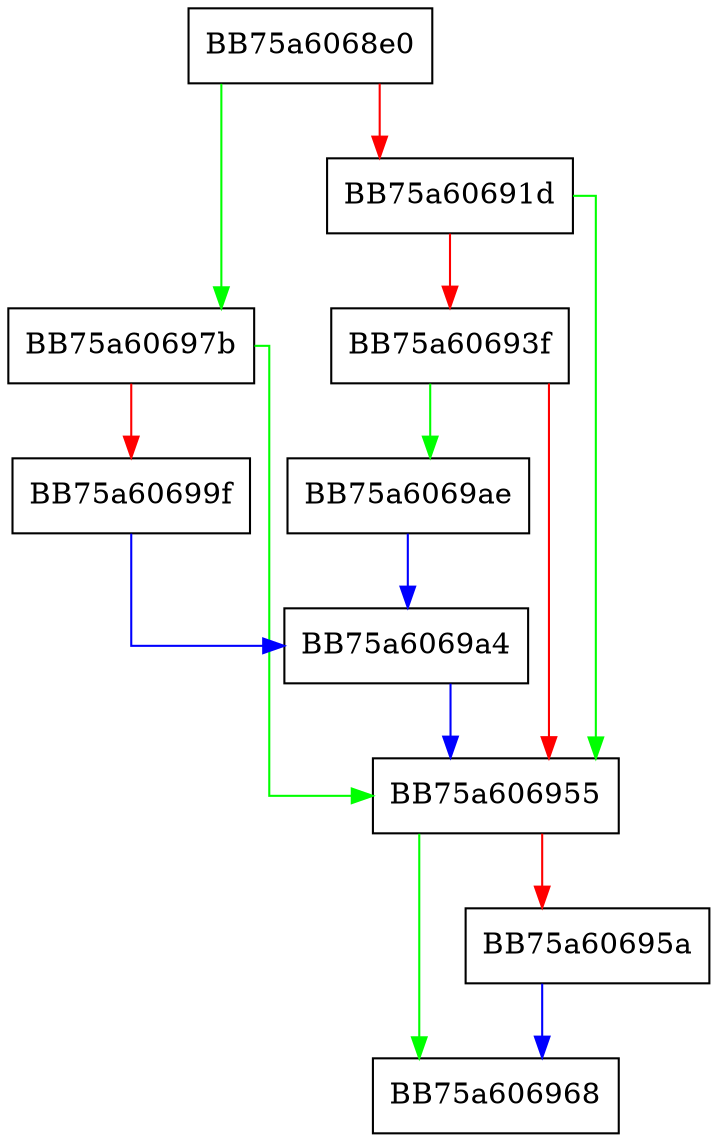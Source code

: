 digraph Event {
  node [shape="box"];
  graph [splines=ortho];
  BB75a6068e0 -> BB75a60697b [color="green"];
  BB75a6068e0 -> BB75a60691d [color="red"];
  BB75a60691d -> BB75a606955 [color="green"];
  BB75a60691d -> BB75a60693f [color="red"];
  BB75a60693f -> BB75a6069ae [color="green"];
  BB75a60693f -> BB75a606955 [color="red"];
  BB75a606955 -> BB75a606968 [color="green"];
  BB75a606955 -> BB75a60695a [color="red"];
  BB75a60695a -> BB75a606968 [color="blue"];
  BB75a60697b -> BB75a606955 [color="green"];
  BB75a60697b -> BB75a60699f [color="red"];
  BB75a60699f -> BB75a6069a4 [color="blue"];
  BB75a6069a4 -> BB75a606955 [color="blue"];
  BB75a6069ae -> BB75a6069a4 [color="blue"];
}